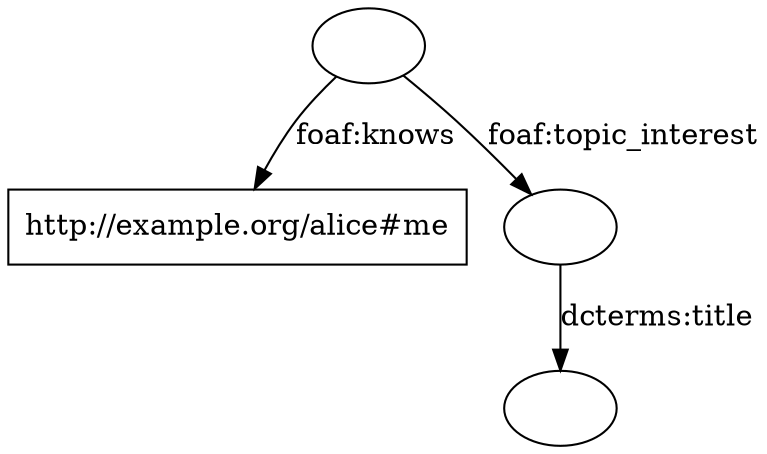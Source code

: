 digraph G {
  alice [label="http://example.org/alice#me" shape=rect];
  bob [label=""];
  lisa [label=""];

  bob -> lisa [label="foaf:topic_interest"];
  bob -> alice [label="foaf:knows"];
  lisa -> "" [label="dcterms:title"];
}